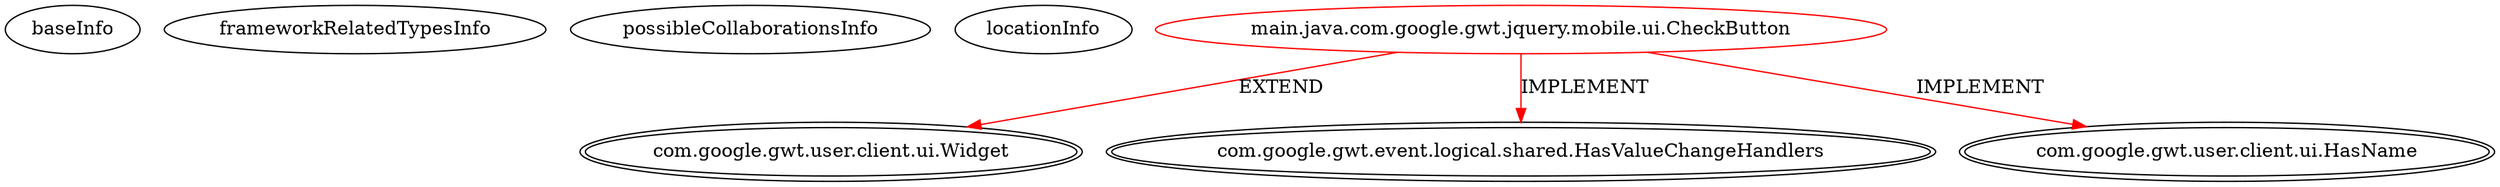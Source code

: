 digraph {
baseInfo[graphId=3171,category="extension_graph",isAnonymous=false,possibleRelation=false]
frameworkRelatedTypesInfo[0="com.google.gwt.user.client.ui.Widget",1="com.google.gwt.event.logical.shared.HasValueChangeHandlers",2="com.google.gwt.user.client.ui.HasName"]
possibleCollaborationsInfo[]
locationInfo[projectName="jhudson8-gwt-jquery-ui",filePath="/jhudson8-gwt-jquery-ui/gwt-jquery-ui-master/core/gwt-jquery-ui-mobile/src/main/java/com/google/gwt/jquery/mobile/ui/CheckButton.java",contextSignature="CheckButton",graphId="3171"]
0[label="main.java.com.google.gwt.jquery.mobile.ui.CheckButton",vertexType="ROOT_CLIENT_CLASS_DECLARATION",isFrameworkType=false,color=red]
1[label="com.google.gwt.user.client.ui.Widget",vertexType="FRAMEWORK_CLASS_TYPE",isFrameworkType=true,peripheries=2]
2[label="com.google.gwt.event.logical.shared.HasValueChangeHandlers",vertexType="FRAMEWORK_INTERFACE_TYPE",isFrameworkType=true,peripheries=2]
3[label="com.google.gwt.user.client.ui.HasName",vertexType="FRAMEWORK_INTERFACE_TYPE",isFrameworkType=true,peripheries=2]
0->1[label="EXTEND",color=red]
0->2[label="IMPLEMENT",color=red]
0->3[label="IMPLEMENT",color=red]
}
